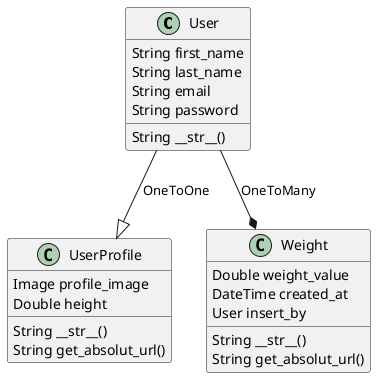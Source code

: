@startuml Django Weight Recorde

User --|> UserProfile : OneToOne
User --*  Weight : OneToMany

class Weight {
    Double weight_value
    DateTime created_at
    User insert_by

    String __str__()
    String get_absolut_url()
}

class User {
    String first_name
    String last_name
    String email
    String password

    String __str__()
}

class UserProfile {
    Image profile_image
    Double height

    String __str__()
    String get_absolut_url()
}

@enduml